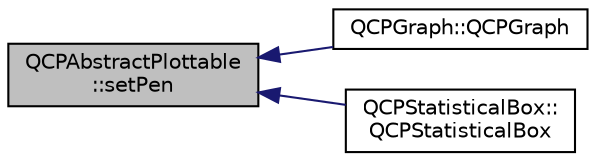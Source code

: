 digraph "QCPAbstractPlottable::setPen"
{
  edge [fontname="Helvetica",fontsize="10",labelfontname="Helvetica",labelfontsize="10"];
  node [fontname="Helvetica",fontsize="10",shape=record];
  rankdir="LR";
  Node1 [label="QCPAbstractPlottable\l::setPen",height=0.2,width=0.4,color="black", fillcolor="grey75", style="filled", fontcolor="black"];
  Node1 -> Node2 [dir="back",color="midnightblue",fontsize="10",style="solid",fontname="Helvetica"];
  Node2 [label="QCPGraph::QCPGraph",height=0.2,width=0.4,color="black", fillcolor="white", style="filled",URL="$class_q_c_p_graph.html#a0393a38cf7183cbf46348eb6cf9a5a6c"];
  Node1 -> Node3 [dir="back",color="midnightblue",fontsize="10",style="solid",fontname="Helvetica"];
  Node3 [label="QCPStatisticalBox::\lQCPStatisticalBox",height=0.2,width=0.4,color="black", fillcolor="white", style="filled",URL="$class_q_c_p_statistical_box.html#a75c2b3e7fcd0741cc981693a2ba63b27"];
}
